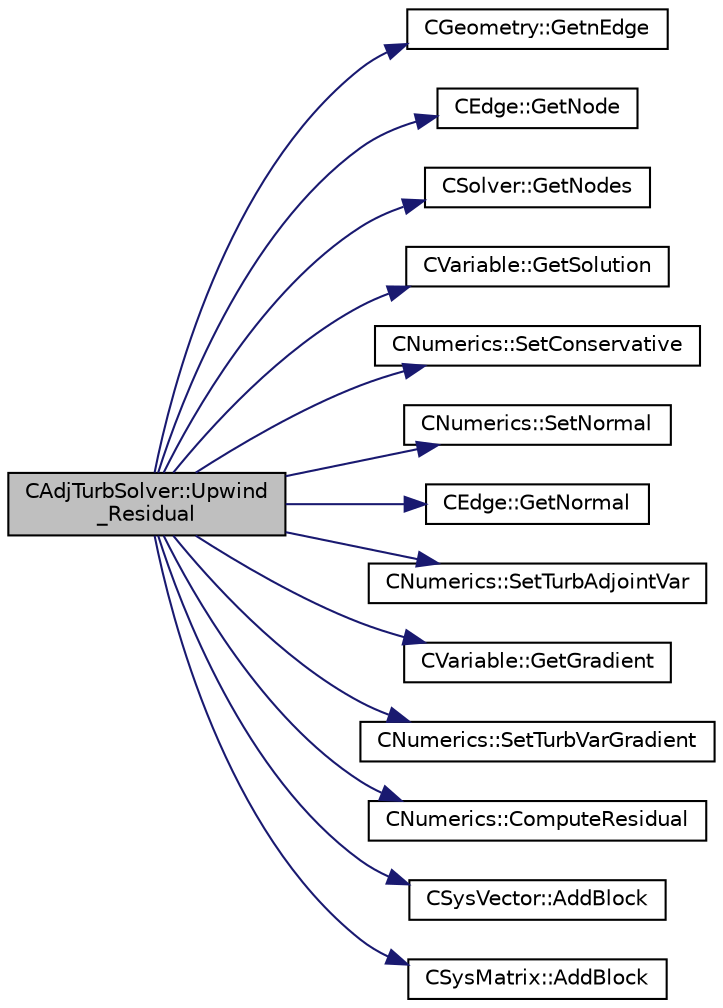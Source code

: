 digraph "CAdjTurbSolver::Upwind_Residual"
{
  edge [fontname="Helvetica",fontsize="10",labelfontname="Helvetica",labelfontsize="10"];
  node [fontname="Helvetica",fontsize="10",shape=record];
  rankdir="LR";
  Node322 [label="CAdjTurbSolver::Upwind\l_Residual",height=0.2,width=0.4,color="black", fillcolor="grey75", style="filled", fontcolor="black"];
  Node322 -> Node323 [color="midnightblue",fontsize="10",style="solid",fontname="Helvetica"];
  Node323 [label="CGeometry::GetnEdge",height=0.2,width=0.4,color="black", fillcolor="white", style="filled",URL="$class_c_geometry.html#a7d6e1e1d1e46da8f55ecbe1a9380530a",tooltip="Get number of edges. "];
  Node322 -> Node324 [color="midnightblue",fontsize="10",style="solid",fontname="Helvetica"];
  Node324 [label="CEdge::GetNode",height=0.2,width=0.4,color="black", fillcolor="white", style="filled",URL="$class_c_edge.html#aee33b61d646e3fe59a4e23284ab1bf33",tooltip="Get the nodes of the edge. "];
  Node322 -> Node325 [color="midnightblue",fontsize="10",style="solid",fontname="Helvetica"];
  Node325 [label="CSolver::GetNodes",height=0.2,width=0.4,color="black", fillcolor="white", style="filled",URL="$class_c_solver.html#af3198e52a2ea377bb765647b5e697197",tooltip="Allow outside access to the nodes of the solver, containing conservatives, primitives, etc. "];
  Node322 -> Node326 [color="midnightblue",fontsize="10",style="solid",fontname="Helvetica"];
  Node326 [label="CVariable::GetSolution",height=0.2,width=0.4,color="black", fillcolor="white", style="filled",URL="$class_c_variable.html#a261483e39c23c1de7cb9aea7e917c121",tooltip="Get the solution. "];
  Node322 -> Node327 [color="midnightblue",fontsize="10",style="solid",fontname="Helvetica"];
  Node327 [label="CNumerics::SetConservative",height=0.2,width=0.4,color="black", fillcolor="white", style="filled",URL="$class_c_numerics.html#a604ce85ec9e2d43769acacc7d03ae0f7",tooltip="Set the value of the conservative variables. "];
  Node322 -> Node328 [color="midnightblue",fontsize="10",style="solid",fontname="Helvetica"];
  Node328 [label="CNumerics::SetNormal",height=0.2,width=0.4,color="black", fillcolor="white", style="filled",URL="$class_c_numerics.html#a41903d97957f351cd9ee63ca404985b1",tooltip="Set the value of the normal vector to the face between two points. "];
  Node322 -> Node329 [color="midnightblue",fontsize="10",style="solid",fontname="Helvetica"];
  Node329 [label="CEdge::GetNormal",height=0.2,width=0.4,color="black", fillcolor="white", style="filled",URL="$class_c_edge.html#ada210a6f0643f444e7e491fc4ed9e662",tooltip="Copy the the normal vector of a face. "];
  Node322 -> Node330 [color="midnightblue",fontsize="10",style="solid",fontname="Helvetica"];
  Node330 [label="CNumerics::SetTurbAdjointVar",height=0.2,width=0.4,color="black", fillcolor="white", style="filled",URL="$class_c_numerics.html#aa1653854225eaa24a152d9c2813e99b4",tooltip="Set the value of the adjoint turbulent variable. "];
  Node322 -> Node331 [color="midnightblue",fontsize="10",style="solid",fontname="Helvetica"];
  Node331 [label="CVariable::GetGradient",height=0.2,width=0.4,color="black", fillcolor="white", style="filled",URL="$class_c_variable.html#a7b58da4a928d622e7c2d4b4db047769d",tooltip="Get the value of the solution gradient. "];
  Node322 -> Node332 [color="midnightblue",fontsize="10",style="solid",fontname="Helvetica"];
  Node332 [label="CNumerics::SetTurbVarGradient",height=0.2,width=0.4,color="black", fillcolor="white", style="filled",URL="$class_c_numerics.html#a42a39ae6557a400a4d811820c61de3cb",tooltip="Set the gradient of the turbulent variables. "];
  Node322 -> Node333 [color="midnightblue",fontsize="10",style="solid",fontname="Helvetica"];
  Node333 [label="CNumerics::ComputeResidual",height=0.2,width=0.4,color="black", fillcolor="white", style="filled",URL="$class_c_numerics.html#abe734316e0047f463f059fd77a281958",tooltip="Compute the numerical residual. "];
  Node322 -> Node334 [color="midnightblue",fontsize="10",style="solid",fontname="Helvetica"];
  Node334 [label="CSysVector::AddBlock",height=0.2,width=0.4,color="black", fillcolor="white", style="filled",URL="$class_c_sys_vector.html#acd4c36df2ea0b7ad473944cff9bf5d72",tooltip="Add val_residual to the residual. "];
  Node322 -> Node335 [color="midnightblue",fontsize="10",style="solid",fontname="Helvetica"];
  Node335 [label="CSysMatrix::AddBlock",height=0.2,width=0.4,color="black", fillcolor="white", style="filled",URL="$class_c_sys_matrix.html#a85def3109e5aa5307268ca830a8f6522",tooltip="Adds the specified block to the sparse matrix. "];
}
